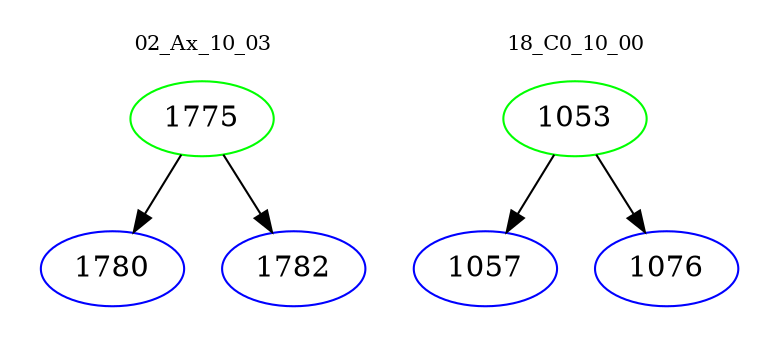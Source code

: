digraph{
subgraph cluster_0 {
color = white
label = "02_Ax_10_03";
fontsize=10;
T0_1775 [label="1775", color="green"]
T0_1775 -> T0_1780 [color="black"]
T0_1780 [label="1780", color="blue"]
T0_1775 -> T0_1782 [color="black"]
T0_1782 [label="1782", color="blue"]
}
subgraph cluster_1 {
color = white
label = "18_C0_10_00";
fontsize=10;
T1_1053 [label="1053", color="green"]
T1_1053 -> T1_1057 [color="black"]
T1_1057 [label="1057", color="blue"]
T1_1053 -> T1_1076 [color="black"]
T1_1076 [label="1076", color="blue"]
}
}
